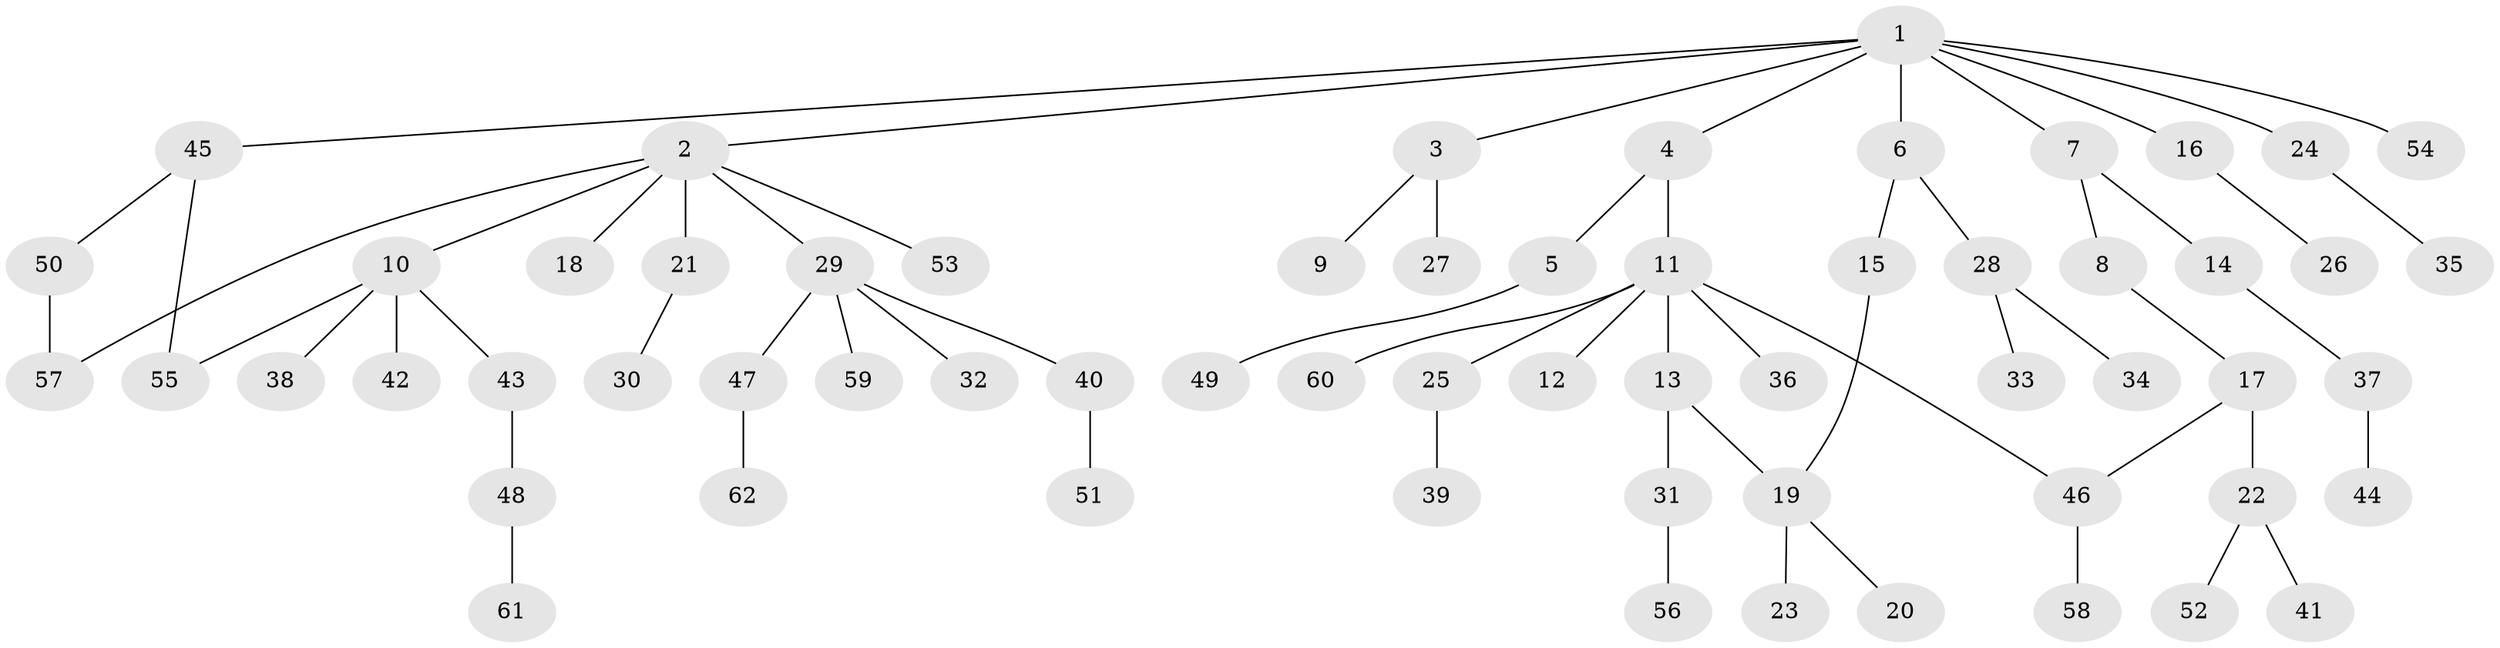 // Generated by graph-tools (version 1.1) at 2025/13/03/09/25 04:13:19]
// undirected, 62 vertices, 65 edges
graph export_dot {
graph [start="1"]
  node [color=gray90,style=filled];
  1;
  2;
  3;
  4;
  5;
  6;
  7;
  8;
  9;
  10;
  11;
  12;
  13;
  14;
  15;
  16;
  17;
  18;
  19;
  20;
  21;
  22;
  23;
  24;
  25;
  26;
  27;
  28;
  29;
  30;
  31;
  32;
  33;
  34;
  35;
  36;
  37;
  38;
  39;
  40;
  41;
  42;
  43;
  44;
  45;
  46;
  47;
  48;
  49;
  50;
  51;
  52;
  53;
  54;
  55;
  56;
  57;
  58;
  59;
  60;
  61;
  62;
  1 -- 2;
  1 -- 3;
  1 -- 4;
  1 -- 6;
  1 -- 7;
  1 -- 16;
  1 -- 24;
  1 -- 45;
  1 -- 54;
  2 -- 10;
  2 -- 18;
  2 -- 21;
  2 -- 29;
  2 -- 53;
  2 -- 57;
  3 -- 9;
  3 -- 27;
  4 -- 5;
  4 -- 11;
  5 -- 49;
  6 -- 15;
  6 -- 28;
  7 -- 8;
  7 -- 14;
  8 -- 17;
  10 -- 38;
  10 -- 42;
  10 -- 43;
  10 -- 55;
  11 -- 12;
  11 -- 13;
  11 -- 25;
  11 -- 36;
  11 -- 60;
  11 -- 46;
  13 -- 19;
  13 -- 31;
  14 -- 37;
  15 -- 19;
  16 -- 26;
  17 -- 22;
  17 -- 46;
  19 -- 20;
  19 -- 23;
  21 -- 30;
  22 -- 41;
  22 -- 52;
  24 -- 35;
  25 -- 39;
  28 -- 33;
  28 -- 34;
  29 -- 32;
  29 -- 40;
  29 -- 47;
  29 -- 59;
  31 -- 56;
  37 -- 44;
  40 -- 51;
  43 -- 48;
  45 -- 50;
  45 -- 55;
  46 -- 58;
  47 -- 62;
  48 -- 61;
  50 -- 57;
}
